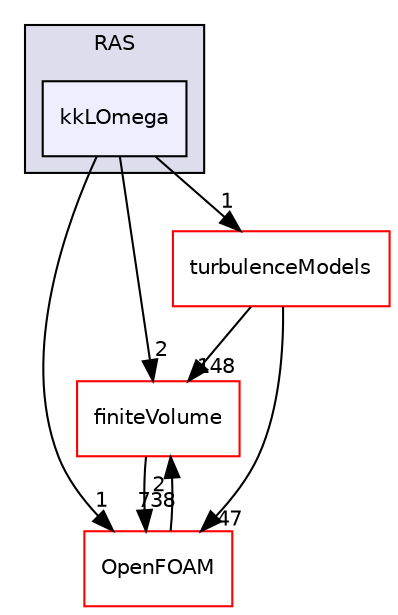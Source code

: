 digraph "src/TurbulenceModels/incompressible/turbulentTransportModels/RAS/kkLOmega" {
  bgcolor=transparent;
  compound=true
  node [ fontsize="10", fontname="Helvetica"];
  edge [ labelfontsize="10", labelfontname="Helvetica"];
  subgraph clusterdir_96b47c9484aadeb0211f2ded0ebdc3ac {
    graph [ bgcolor="#ddddee", pencolor="black", label="RAS" fontname="Helvetica", fontsize="10", URL="dir_96b47c9484aadeb0211f2ded0ebdc3ac.html"]
  dir_92d9d938be1ab04b70b0e0a2474f3dc4 [shape=box, label="kkLOmega", style="filled", fillcolor="#eeeeff", pencolor="black", URL="dir_92d9d938be1ab04b70b0e0a2474f3dc4.html"];
  }
  dir_9bd15774b555cf7259a6fa18f99fe99b [shape=box label="finiteVolume" color="red" URL="dir_9bd15774b555cf7259a6fa18f99fe99b.html"];
  dir_c5473ff19b20e6ec4dfe5c310b3778a8 [shape=box label="OpenFOAM" color="red" URL="dir_c5473ff19b20e6ec4dfe5c310b3778a8.html"];
  dir_a3dc37bcacf99bb6122ed819dac99f09 [shape=box label="turbulenceModels" color="red" URL="dir_a3dc37bcacf99bb6122ed819dac99f09.html"];
  dir_9bd15774b555cf7259a6fa18f99fe99b->dir_c5473ff19b20e6ec4dfe5c310b3778a8 [headlabel="738", labeldistance=1.5 headhref="dir_000898_001898.html"];
  dir_92d9d938be1ab04b70b0e0a2474f3dc4->dir_9bd15774b555cf7259a6fa18f99fe99b [headlabel="2", labeldistance=1.5 headhref="dir_003092_000898.html"];
  dir_92d9d938be1ab04b70b0e0a2474f3dc4->dir_c5473ff19b20e6ec4dfe5c310b3778a8 [headlabel="1", labeldistance=1.5 headhref="dir_003092_001898.html"];
  dir_92d9d938be1ab04b70b0e0a2474f3dc4->dir_a3dc37bcacf99bb6122ed819dac99f09 [headlabel="1", labeldistance=1.5 headhref="dir_003092_000754.html"];
  dir_c5473ff19b20e6ec4dfe5c310b3778a8->dir_9bd15774b555cf7259a6fa18f99fe99b [headlabel="2", labeldistance=1.5 headhref="dir_001898_000898.html"];
  dir_a3dc37bcacf99bb6122ed819dac99f09->dir_9bd15774b555cf7259a6fa18f99fe99b [headlabel="148", labeldistance=1.5 headhref="dir_000754_000898.html"];
  dir_a3dc37bcacf99bb6122ed819dac99f09->dir_c5473ff19b20e6ec4dfe5c310b3778a8 [headlabel="47", labeldistance=1.5 headhref="dir_000754_001898.html"];
}
